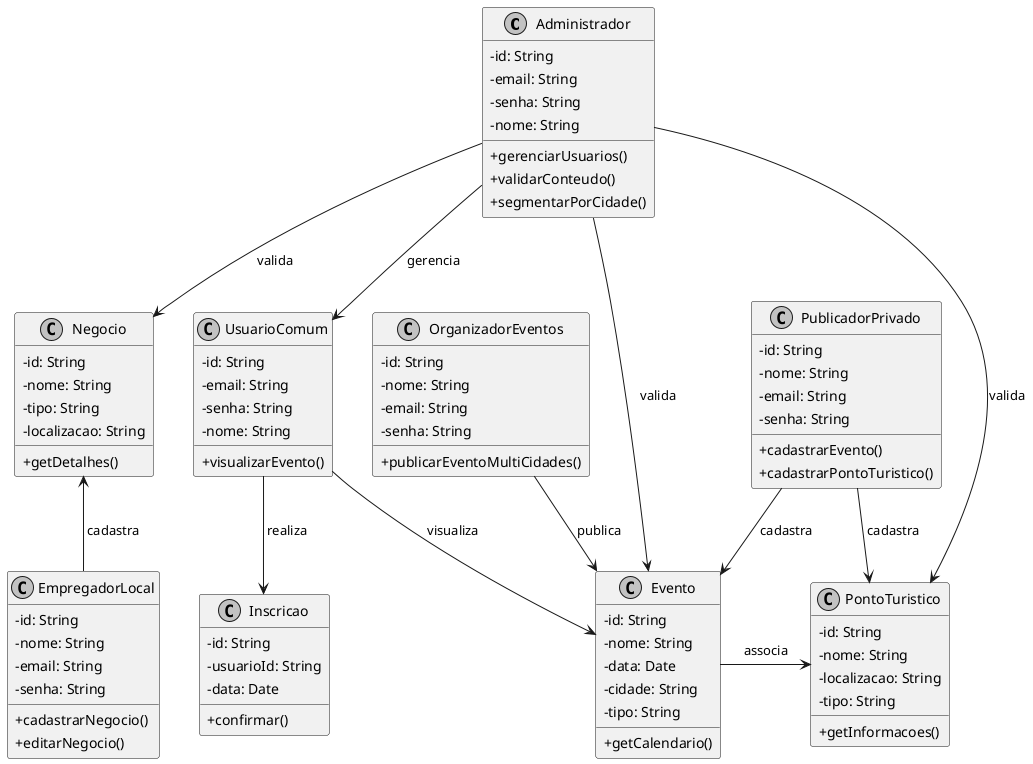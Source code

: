 @startuml

' Skin parameters for cleaner rendering
skinparam monochrome true
skinparam ranksep 60
skinparam nodesep 40
skinparam classAttributeIconSize 0
skinparam padding 2

' Classes
class Administrador {
  -id: String
  -email: String
  -senha: String
  -nome: String
  +gerenciarUsuarios()
  +validarConteudo()
  +segmentarPorCidade()
}

class UsuarioComum {
  -id: String
  -email: String
  -senha: String
  -nome: String
  +visualizarEvento()
}

class PublicadorPrivado {
  -id: String
  -nome: String
  -email: String
  -senha: String
  +cadastrarEvento()
  +cadastrarPontoTuristico()
}

class EmpregadorLocal {
  -id: String
  -nome: String
  -email: String
  -senha: String
  +cadastrarNegocio()
  +editarNegocio()
}

class OrganizadorEventos {
  -id: String
  -nome: String
  -email: String
  -senha: String
  +publicarEventoMultiCidades()
}

class Evento {
  -id: String
  -nome: String
  -data: Date
  -cidade: String
  -tipo: String
  +getCalendario()
}

class PontoTuristico {
  -id: String
  -nome: String
  -localizacao: String
  -tipo: String
  +getInformacoes()
}

class Negocio {
  -id: String
  -nome: String
  -tipo: String
  -localizacao: String
  +getDetalhes()
}


class Inscricao {
  -id: String
  -usuarioId: String
  -data: Date
  +confirmar()
}

' Relationships with directed arrows
Administrador -up-> Evento : valida
Administrador -down-> PontoTuristico : valida
Administrador -down-> Negocio : valida
Administrador -down-> UsuarioComum : gerencia

PublicadorPrivado -down-> Evento : cadastra
PublicadorPrivado -down-> PontoTuristico : cadastra

EmpregadorLocal -up-> Negocio : cadastra

UsuarioComum -down-> Evento : visualiza
UsuarioComum -down-> Inscricao : realiza

OrganizadorEventos -down-> Evento : publica

Evento -right-> PontoTuristico : associa


@enduml